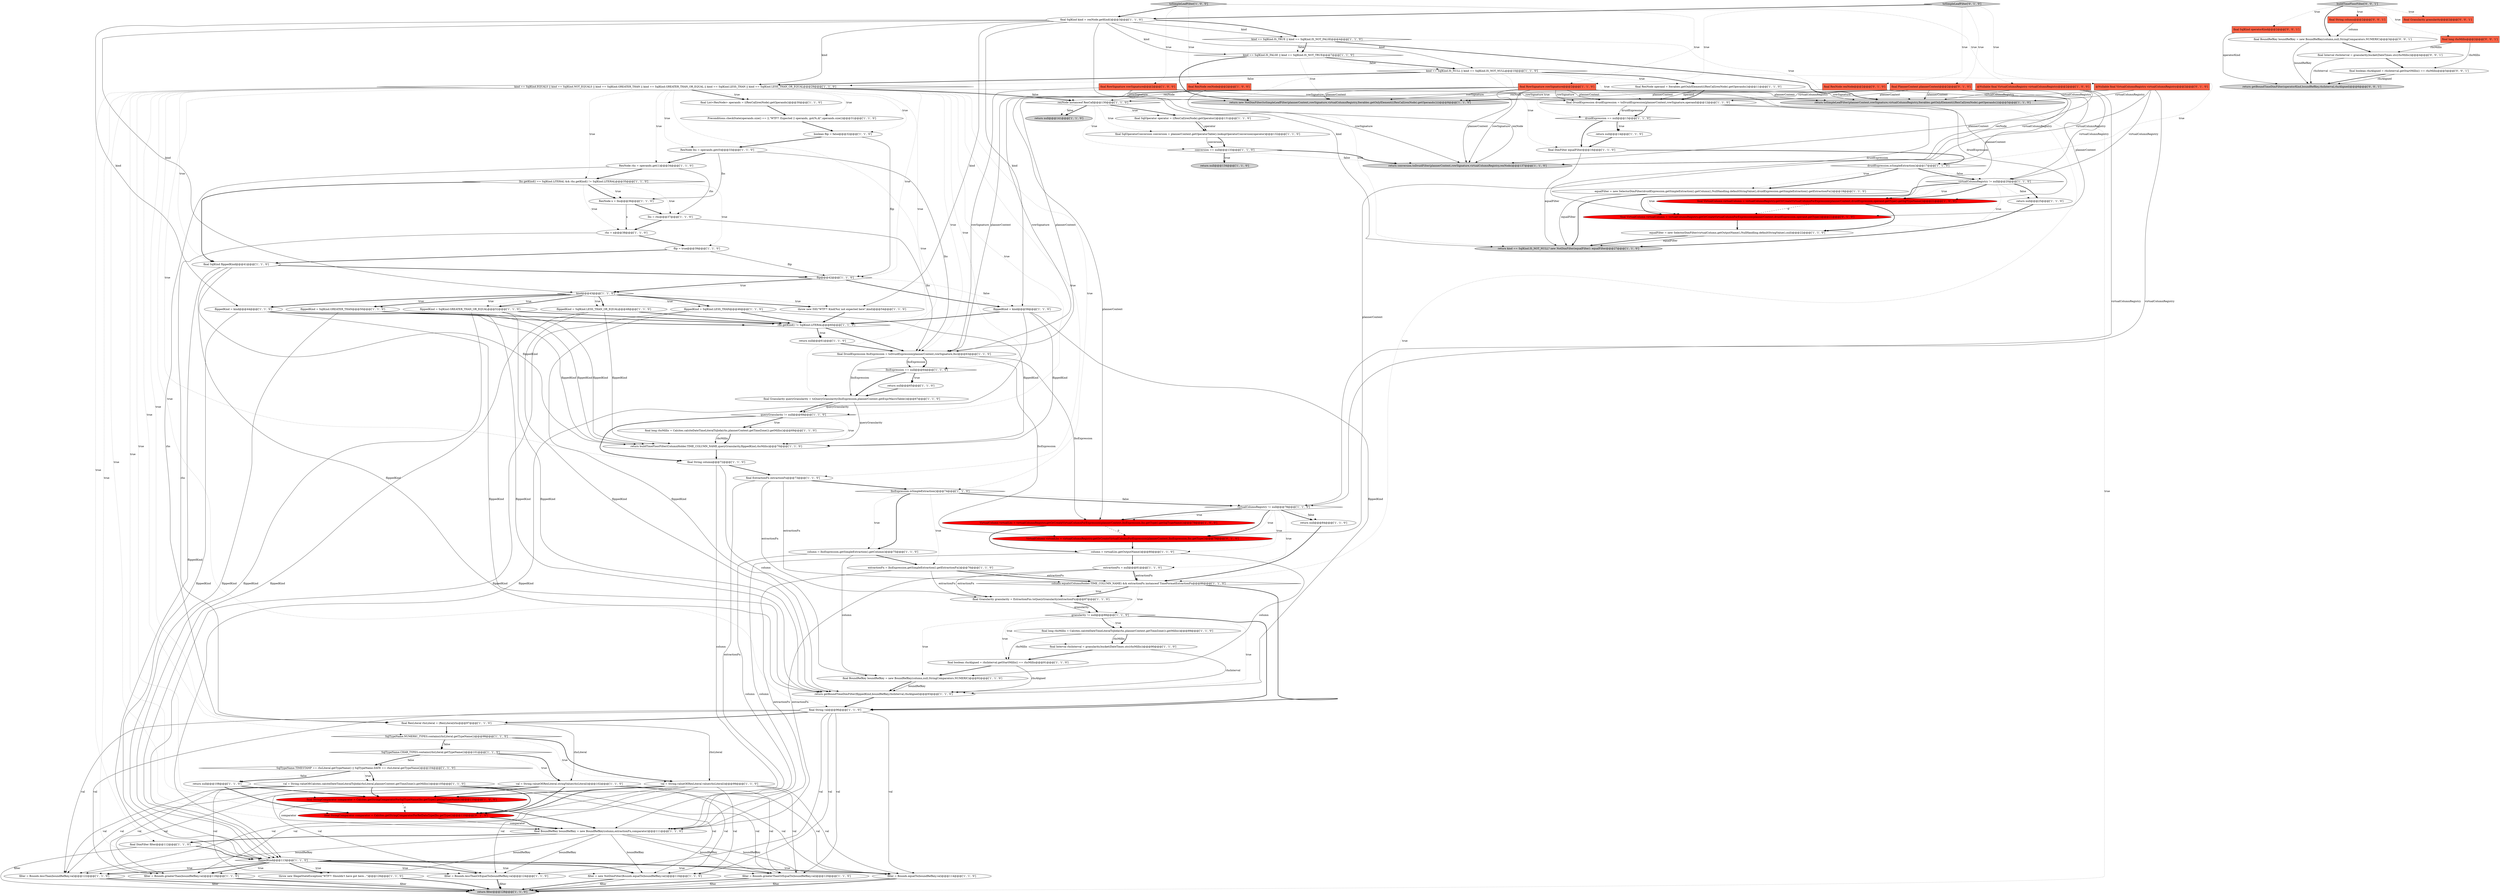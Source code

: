 digraph {
96 [style = filled, label = "SqlTypeName.NUMERIC_TYPES.contains(rhsLiteral.getTypeName())@@@98@@@['1', '1', '0']", fillcolor = white, shape = diamond image = "AAA0AAABBB1BBB"];
94 [style = filled, label = "flippedKind = SqlKind.GREATER_THAN_OR_EQUAL@@@52@@@['1', '1', '0']", fillcolor = white, shape = ellipse image = "AAA0AAABBB1BBB"];
100 [style = filled, label = "toSimpleLeafFilter['0', '1', '0']", fillcolor = lightgray, shape = diamond image = "AAA0AAABBB2BBB"];
45 [style = filled, label = "queryGranularity != null@@@68@@@['1', '1', '0']", fillcolor = white, shape = diamond image = "AAA0AAABBB1BBB"];
36 [style = filled, label = "return filter@@@128@@@['1', '1', '0']", fillcolor = lightgray, shape = ellipse image = "AAA0AAABBB1BBB"];
31 [style = filled, label = "druidExpression == null@@@13@@@['1', '1', '0']", fillcolor = white, shape = diamond image = "AAA0AAABBB1BBB"];
47 [style = filled, label = "final DruidExpression lhsExpression = toDruidExpression(plannerContext,rowSignature,lhs)@@@63@@@['1', '1', '0']", fillcolor = white, shape = ellipse image = "AAA0AAABBB1BBB"];
104 [style = filled, label = "final RexNode rexNode@@@2@@@['0', '1', '0']", fillcolor = tomato, shape = box image = "AAA0AAABBB2BBB"];
109 [style = filled, label = "final SqlKind operatorKind@@@2@@@['0', '0', '1']", fillcolor = tomato, shape = box image = "AAA0AAABBB3BBB"];
88 [style = filled, label = "return null@@@25@@@['1', '1', '0']", fillcolor = white, shape = ellipse image = "AAA0AAABBB1BBB"];
106 [style = filled, label = "final BoundRefKey boundRefKey = new BoundRefKey(column,null,StringComparators.NUMERIC)@@@3@@@['0', '0', '1']", fillcolor = white, shape = ellipse image = "AAA0AAABBB3BBB"];
102 [style = filled, label = "@Nullable final VirtualColumnRegistry virtualColumnRegistry@@@2@@@['0', '1', '0']", fillcolor = tomato, shape = box image = "AAA0AAABBB2BBB"];
69 [style = filled, label = "final Granularity queryGranularity = toQueryGranularity(lhsExpression,plannerContext.getExprMacroTable())@@@67@@@['1', '1', '0']", fillcolor = white, shape = ellipse image = "AAA0AAABBB1BBB"];
24 [style = filled, label = "final String column@@@72@@@['1', '1', '0']", fillcolor = white, shape = ellipse image = "AAA0AAABBB1BBB"];
14 [style = filled, label = "filter = Bounds.greaterThanOrEqualTo(boundRefKey,val)@@@120@@@['1', '1', '0']", fillcolor = white, shape = ellipse image = "AAA0AAABBB1BBB"];
91 [style = filled, label = "final Granularity granularity = ExtractionFns.toQueryGranularity(extractionFn)@@@87@@@['1', '1', '0']", fillcolor = white, shape = ellipse image = "AAA0AAABBB1BBB"];
10 [style = filled, label = "druidExpression.isSimpleExtraction()@@@17@@@['1', '1', '0']", fillcolor = white, shape = diamond image = "AAA0AAABBB1BBB"];
5 [style = filled, label = "final StringComparator comparator = Calcites.getStringComparatorForSqlTypeName(lhs.getType().getSqlTypeName())@@@110@@@['1', '0', '0']", fillcolor = red, shape = ellipse image = "AAA1AAABBB1BBB"];
65 [style = filled, label = "return null@@@108@@@['1', '1', '0']", fillcolor = white, shape = ellipse image = "AAA0AAABBB1BBB"];
89 [style = filled, label = "final Interval rhsInterval = granularity.bucket(DateTimes.utc(rhsMillis))@@@90@@@['1', '1', '0']", fillcolor = white, shape = ellipse image = "AAA0AAABBB1BBB"];
59 [style = filled, label = "return toSimpleLeafFilter(plannerContext,rowSignature,virtualColumnRegistry,Iterables.getOnlyElement(((RexCall)rexNode).getOperands()))@@@5@@@['1', '1', '0']", fillcolor = lightgray, shape = ellipse image = "AAA0AAABBB1BBB"];
80 [style = filled, label = "filter = Bounds.lessThanOrEqualTo(boundRefKey,val)@@@124@@@['1', '1', '0']", fillcolor = white, shape = ellipse image = "AAA0AAABBB1BBB"];
66 [style = filled, label = "final List<RexNode> operands = ((RexCall)rexNode).getOperands()@@@30@@@['1', '1', '0']", fillcolor = white, shape = ellipse image = "AAA0AAABBB1BBB"];
62 [style = filled, label = "val = String.valueOf(RexLiteral.value(rhsLiteral))@@@99@@@['1', '1', '0']", fillcolor = white, shape = ellipse image = "AAA0AAABBB1BBB"];
60 [style = filled, label = "flippedKind = SqlKind.LESS_THAN_OR_EQUAL@@@48@@@['1', '1', '0']", fillcolor = white, shape = ellipse image = "AAA0AAABBB1BBB"];
3 [style = filled, label = "lhsExpression.isSimpleExtraction()@@@74@@@['1', '1', '0']", fillcolor = white, shape = diamond image = "AAA0AAABBB1BBB"];
15 [style = filled, label = "flip = true@@@39@@@['1', '1', '0']", fillcolor = white, shape = ellipse image = "AAA0AAABBB1BBB"];
79 [style = filled, label = "final VirtualColumn virtualColumn = virtualColumnRegistry.getOrCreateVirtualColumnForExpression(plannerContext,druidExpression,operand.getType().getSqlTypeName())@@@21@@@['1', '0', '0']", fillcolor = red, shape = ellipse image = "AAA1AAABBB1BBB"];
97 [style = filled, label = "final RexNode operand = Iterables.getOnlyElement(((RexCall)rexNode).getOperands())@@@11@@@['1', '1', '0']", fillcolor = white, shape = ellipse image = "AAA0AAABBB1BBB"];
25 [style = filled, label = "final SqlKind kind = rexNode.getKind()@@@3@@@['1', '1', '0']", fillcolor = white, shape = ellipse image = "AAA0AAABBB1BBB"];
71 [style = filled, label = "kind == SqlKind.EQUALS || kind == SqlKind.NOT_EQUALS || kind == SqlKind.GREATER_THAN || kind == SqlKind.GREATER_THAN_OR_EQUAL || kind == SqlKind.LESS_THAN || kind == SqlKind.LESS_THAN_OR_EQUAL@@@29@@@['1', '1', '0']", fillcolor = white, shape = diamond image = "AAA0AAABBB1BBB"];
16 [style = filled, label = "return null@@@65@@@['1', '1', '0']", fillcolor = white, shape = ellipse image = "AAA0AAABBB1BBB"];
113 [style = filled, label = "final boolean rhsAligned = rhsInterval.getStartMillis() == rhsMillis@@@5@@@['0', '0', '1']", fillcolor = white, shape = ellipse image = "AAA0AAABBB3BBB"];
64 [style = filled, label = "kind == SqlKind.IS_FALSE || kind == SqlKind.IS_NOT_TRUE@@@7@@@['1', '1', '0']", fillcolor = white, shape = diamond image = "AAA0AAABBB1BBB"];
90 [style = filled, label = "extractionFn = null@@@81@@@['1', '1', '0']", fillcolor = white, shape = ellipse image = "AAA0AAABBB1BBB"];
110 [style = filled, label = "final Interval rhsInterval = granularity.bucket(DateTimes.utc(rhsMillis))@@@4@@@['0', '0', '1']", fillcolor = white, shape = ellipse image = "AAA0AAABBB3BBB"];
78 [style = filled, label = "final RexLiteral rhsLiteral = (RexLiteral)rhs@@@97@@@['1', '1', '0']", fillcolor = white, shape = ellipse image = "AAA0AAABBB1BBB"];
85 [style = filled, label = "flippedKind@@@113@@@['1', '1', '0']", fillcolor = white, shape = diamond image = "AAA0AAABBB1BBB"];
82 [style = filled, label = "equalFilter = new SelectorDimFilter(druidExpression.getSimpleExtraction().getColumn(),NullHandling.defaultStringValue(),druidExpression.getSimpleExtraction().getExtractionFn())@@@18@@@['1', '1', '0']", fillcolor = white, shape = ellipse image = "AAA0AAABBB1BBB"];
18 [style = filled, label = "column = lhsExpression.getSimpleExtraction().getColumn()@@@75@@@['1', '1', '0']", fillcolor = white, shape = ellipse image = "AAA0AAABBB1BBB"];
68 [style = filled, label = "final long rhsMillis = Calcites.calciteDateTimeLiteralToJoda(rhs,plannerContext.getTimeZone()).getMillis()@@@69@@@['1', '1', '0']", fillcolor = white, shape = ellipse image = "AAA0AAABBB1BBB"];
98 [style = filled, label = "return null@@@134@@@['1', '1', '0']", fillcolor = lightgray, shape = ellipse image = "AAA0AAABBB1BBB"];
107 [style = filled, label = "final String column@@@2@@@['0', '0', '1']", fillcolor = tomato, shape = box image = "AAA0AAABBB3BBB"];
0 [style = filled, label = "val = String.valueOf(RexLiteral.stringValue(rhsLiteral))@@@102@@@['1', '1', '0']", fillcolor = white, shape = ellipse image = "AAA0AAABBB1BBB"];
93 [style = filled, label = "kind == SqlKind.IS_TRUE || kind == SqlKind.IS_NOT_FALSE@@@4@@@['1', '1', '0']", fillcolor = white, shape = diamond image = "AAA0AAABBB1BBB"];
20 [style = filled, label = "kind == SqlKind.IS_NULL || kind == SqlKind.IS_NOT_NULL@@@10@@@['1', '1', '0']", fillcolor = white, shape = diamond image = "AAA0AAABBB1BBB"];
63 [style = filled, label = "rexNode instanceof RexCall@@@130@@@['1', '1', '0']", fillcolor = white, shape = diamond image = "AAA0AAABBB1BBB"];
95 [style = filled, label = "return null@@@141@@@['1', '1', '0']", fillcolor = lightgray, shape = ellipse image = "AAA0AAABBB1BBB"];
76 [style = filled, label = "toSimpleLeafFilter['1', '0', '0']", fillcolor = lightgray, shape = diamond image = "AAA0AAABBB1BBB"];
81 [style = filled, label = "rhs.getKind() != SqlKind.LITERAL@@@60@@@['1', '1', '0']", fillcolor = white, shape = diamond image = "AAA0AAABBB1BBB"];
57 [style = filled, label = "filter = new NotDimFilter(Bounds.equalTo(boundRefKey,val))@@@116@@@['1', '1', '0']", fillcolor = white, shape = ellipse image = "AAA0AAABBB1BBB"];
8 [style = filled, label = "final DruidExpression druidExpression = toDruidExpression(plannerContext,rowSignature,operand)@@@12@@@['1', '1', '0']", fillcolor = white, shape = ellipse image = "AAA0AAABBB1BBB"];
23 [style = filled, label = "final RowSignature rowSignature@@@2@@@['1', '0', '0']", fillcolor = tomato, shape = box image = "AAA0AAABBB1BBB"];
4 [style = filled, label = "throw new ISE(\"WTF?! Kind(%s( not expected here\",kind)@@@54@@@['1', '1', '0']", fillcolor = white, shape = ellipse image = "AAA0AAABBB1BBB"];
108 [style = filled, label = "final long rhsMillis@@@2@@@['0', '0', '1']", fillcolor = tomato, shape = box image = "AAA0AAABBB3BBB"];
43 [style = filled, label = "final SqlOperator operator = ((RexCall)rexNode).getOperator()@@@131@@@['1', '1', '0']", fillcolor = white, shape = ellipse image = "AAA0AAABBB1BBB"];
33 [style = filled, label = "return null@@@61@@@['1', '1', '0']", fillcolor = white, shape = ellipse image = "AAA0AAABBB1BBB"];
6 [style = filled, label = "virtualColumnRegistry != null@@@78@@@['1', '1', '0']", fillcolor = white, shape = diamond image = "AAA0AAABBB1BBB"];
28 [style = filled, label = "final String val@@@96@@@['1', '1', '0']", fillcolor = white, shape = ellipse image = "AAA0AAABBB1BBB"];
34 [style = filled, label = "SqlTypeName.TIMESTAMP == rhsLiteral.getTypeName() || SqlTypeName.DATE == rhsLiteral.getTypeName()@@@104@@@['1', '1', '0']", fillcolor = white, shape = diamond image = "AAA0AAABBB1BBB"];
40 [style = filled, label = "val = String.valueOf(Calcites.calciteDateTimeLiteralToJoda(rhsLiteral,plannerContext.getTimeZone()).getMillis())@@@105@@@['1', '1', '0']", fillcolor = white, shape = ellipse image = "AAA0AAABBB1BBB"];
61 [style = filled, label = "filter = Bounds.equalTo(boundRefKey,val)@@@114@@@['1', '1', '0']", fillcolor = white, shape = ellipse image = "AAA0AAABBB1BBB"];
30 [style = filled, label = "final long rhsMillis = Calcites.calciteDateTimeLiteralToJoda(rhs,plannerContext.getTimeZone()).getMillis()@@@89@@@['1', '1', '0']", fillcolor = white, shape = ellipse image = "AAA0AAABBB1BBB"];
77 [style = filled, label = "extractionFn = lhsExpression.getSimpleExtraction().getExtractionFn()@@@76@@@['1', '1', '0']", fillcolor = white, shape = ellipse image = "AAA0AAABBB1BBB"];
111 [style = filled, label = "return getBoundTimeDimFilter(operatorKind,boundRefKey,rhsInterval,rhsAligned)@@@6@@@['0', '0', '1']", fillcolor = lightgray, shape = ellipse image = "AAA0AAABBB3BBB"];
56 [style = filled, label = "rhs = x@@@38@@@['1', '1', '0']", fillcolor = white, shape = ellipse image = "AAA0AAABBB1BBB"];
101 [style = filled, label = "VirtualColumn virtualLhs = virtualColumnRegistry.getOrCreateVirtualColumnForExpression(plannerContext,lhsExpression,lhs.getType())@@@79@@@['0', '1', '0']", fillcolor = red, shape = ellipse image = "AAA1AAABBB2BBB"];
12 [style = filled, label = "final BoundRefKey boundRefKey = new BoundRefKey(column,extractionFn,comparator)@@@111@@@['1', '1', '0']", fillcolor = white, shape = ellipse image = "AAA0AAABBB1BBB"];
74 [style = filled, label = "final RowSignature rowSignature@@@2@@@['1', '1', '0']", fillcolor = tomato, shape = box image = "AAA0AAABBB1BBB"];
7 [style = filled, label = "flippedKind = kind@@@44@@@['1', '1', '0']", fillcolor = white, shape = ellipse image = "AAA0AAABBB1BBB"];
21 [style = filled, label = "return getBoundTimeDimFilter(flippedKind,boundRefKey,rhsInterval,rhsAligned)@@@93@@@['1', '1', '0']", fillcolor = white, shape = ellipse image = "AAA0AAABBB1BBB"];
35 [style = filled, label = "RexNode x = lhs@@@36@@@['1', '1', '0']", fillcolor = white, shape = ellipse image = "AAA0AAABBB1BBB"];
11 [style = filled, label = "VirtualColumn virtualLhs = virtualColumnRegistry.getOrCreateVirtualColumnForExpression(plannerContext,lhsExpression,lhs.getType().getSqlTypeName())@@@79@@@['1', '0', '0']", fillcolor = red, shape = ellipse image = "AAA1AAABBB1BBB"];
92 [style = filled, label = "return buildTimeFloorFilter(ColumnHolder.TIME_COLUMN_NAME,queryGranularity,flippedKind,rhsMillis)@@@70@@@['1', '1', '0']", fillcolor = white, shape = ellipse image = "AAA0AAABBB1BBB"];
9 [style = filled, label = "column = virtualLhs.getOutputName()@@@80@@@['1', '1', '0']", fillcolor = white, shape = ellipse image = "AAA0AAABBB1BBB"];
17 [style = filled, label = "final ExtractionFn extractionFn@@@73@@@['1', '1', '0']", fillcolor = white, shape = ellipse image = "AAA0AAABBB1BBB"];
54 [style = filled, label = "flippedKind = SqlKind.GREATER_THAN@@@50@@@['1', '1', '0']", fillcolor = white, shape = ellipse image = "AAA0AAABBB1BBB"];
75 [style = filled, label = "filter = Bounds.lessThan(boundRefKey,val)@@@122@@@['1', '1', '0']", fillcolor = white, shape = ellipse image = "AAA0AAABBB1BBB"];
48 [style = filled, label = "return null@@@84@@@['1', '1', '0']", fillcolor = white, shape = ellipse image = "AAA0AAABBB1BBB"];
26 [style = filled, label = "kind@@@43@@@['1', '1', '0']", fillcolor = white, shape = diamond image = "AAA0AAABBB1BBB"];
112 [style = filled, label = "buildTimeFloorFilter['0', '0', '1']", fillcolor = lightgray, shape = diamond image = "AAA0AAABBB3BBB"];
103 [style = filled, label = "final PlannerContext plannerContext@@@2@@@['0', '1', '0']", fillcolor = tomato, shape = box image = "AAA0AAABBB2BBB"];
84 [style = filled, label = "final SqlOperatorConversion conversion = plannerContext.getOperatorTable().lookupOperatorConversion(operator)@@@132@@@['1', '1', '0']", fillcolor = white, shape = ellipse image = "AAA0AAABBB1BBB"];
72 [style = filled, label = "throw new IllegalStateException(\"WTF?! Shouldn't have got here...\")@@@126@@@['1', '1', '0']", fillcolor = white, shape = ellipse image = "AAA0AAABBB1BBB"];
99 [style = filled, label = "final VirtualColumn virtualColumn = virtualColumnRegistry.getOrCreateVirtualColumnForExpression(plannerContext,druidExpression,operand.getType())@@@21@@@['0', '1', '0']", fillcolor = red, shape = ellipse image = "AAA1AAABBB2BBB"];
87 [style = filled, label = "final BoundRefKey boundRefKey = new BoundRefKey(column,null,StringComparators.NUMERIC)@@@92@@@['1', '1', '0']", fillcolor = white, shape = ellipse image = "AAA0AAABBB1BBB"];
37 [style = filled, label = "RexNode lhs = operands.get(0)@@@33@@@['1', '1', '0']", fillcolor = white, shape = ellipse image = "AAA0AAABBB1BBB"];
58 [style = filled, label = "final DimFilter equalFilter@@@16@@@['1', '1', '0']", fillcolor = white, shape = ellipse image = "AAA0AAABBB1BBB"];
2 [style = filled, label = "final RexNode rexNode@@@2@@@['1', '0', '0']", fillcolor = tomato, shape = box image = "AAA0AAABBB1BBB"];
67 [style = filled, label = "lhsExpression == null@@@64@@@['1', '1', '0']", fillcolor = white, shape = diamond image = "AAA0AAABBB1BBB"];
27 [style = filled, label = "flip@@@42@@@['1', '1', '0']", fillcolor = white, shape = diamond image = "AAA0AAABBB1BBB"];
49 [style = filled, label = "final SqlKind flippedKind@@@41@@@['1', '1', '0']", fillcolor = white, shape = ellipse image = "AAA0AAABBB1BBB"];
70 [style = filled, label = "virtualColumnRegistry != null@@@20@@@['1', '1', '0']", fillcolor = white, shape = diamond image = "AAA0AAABBB1BBB"];
50 [style = filled, label = "return kind == SqlKind.IS_NOT_NULL? new NotDimFilter(equalFilter): equalFilter@@@27@@@['1', '1', '0']", fillcolor = lightgray, shape = ellipse image = "AAA0AAABBB1BBB"];
32 [style = filled, label = "lhs.getKind() == SqlKind.LITERAL && rhs.getKind() != SqlKind.LITERAL@@@35@@@['1', '1', '0']", fillcolor = white, shape = diamond image = "AAA0AAABBB1BBB"];
51 [style = filled, label = "return null@@@14@@@['1', '1', '0']", fillcolor = white, shape = ellipse image = "AAA0AAABBB1BBB"];
73 [style = filled, label = "SqlTypeName.CHAR_TYPES.contains(rhsLiteral.getTypeName())@@@101@@@['1', '1', '0']", fillcolor = white, shape = diamond image = "AAA0AAABBB1BBB"];
53 [style = filled, label = "flippedKind = SqlKind.LESS_THAN@@@46@@@['1', '1', '0']", fillcolor = white, shape = ellipse image = "AAA0AAABBB1BBB"];
105 [style = filled, label = "final StringComparator comparator = Calcites.getStringComparatorForRelDataType(lhs.getType())@@@110@@@['0', '1', '0']", fillcolor = red, shape = ellipse image = "AAA1AAABBB2BBB"];
13 [style = filled, label = "equalFilter = new SelectorDimFilter(virtualColumn.getOutputName(),NullHandling.defaultStringValue(),null)@@@22@@@['1', '1', '0']", fillcolor = white, shape = ellipse image = "AAA0AAABBB1BBB"];
83 [style = filled, label = "RexNode rhs = operands.get(1)@@@34@@@['1', '1', '0']", fillcolor = white, shape = ellipse image = "AAA0AAABBB1BBB"];
29 [style = filled, label = "boolean flip = false@@@32@@@['1', '1', '0']", fillcolor = white, shape = ellipse image = "AAA0AAABBB1BBB"];
19 [style = filled, label = "lhs = rhs@@@37@@@['1', '1', '0']", fillcolor = white, shape = ellipse image = "AAA0AAABBB1BBB"];
39 [style = filled, label = "return conversion.toDruidFilter(plannerContext,rowSignature,virtualColumnRegistry,rexNode)@@@137@@@['1', '1', '0']", fillcolor = lightgray, shape = ellipse image = "AAA0AAABBB1BBB"];
22 [style = filled, label = "granularity != null@@@88@@@['1', '1', '0']", fillcolor = white, shape = diamond image = "AAA0AAABBB1BBB"];
55 [style = filled, label = "filter = Bounds.greaterThan(boundRefKey,val)@@@118@@@['1', '1', '0']", fillcolor = white, shape = ellipse image = "AAA0AAABBB1BBB"];
44 [style = filled, label = "Preconditions.checkState(operands.size() == 2,\"WTF?! Expected 2 operands, got(%,d(\",operands.size())@@@31@@@['1', '1', '0']", fillcolor = white, shape = ellipse image = "AAA0AAABBB1BBB"];
38 [style = filled, label = "return new NotDimFilter(toSimpleLeafFilter(plannerContext,rowSignature,virtualColumnRegistry,Iterables.getOnlyElement(((RexCall)rexNode).getOperands())))@@@8@@@['1', '1', '0']", fillcolor = lightgray, shape = ellipse image = "AAA0AAABBB1BBB"];
86 [style = filled, label = "column.equals(ColumnHolder.TIME_COLUMN_NAME) && extractionFn instanceof TimeFormatExtractionFn@@@86@@@['1', '1', '0']", fillcolor = white, shape = diamond image = "AAA0AAABBB1BBB"];
46 [style = filled, label = "flippedKind = kind@@@58@@@['1', '1', '0']", fillcolor = white, shape = ellipse image = "AAA0AAABBB1BBB"];
1 [style = filled, label = "conversion == null@@@133@@@['1', '1', '0']", fillcolor = white, shape = diamond image = "AAA0AAABBB1BBB"];
114 [style = filled, label = "final Granularity granularity@@@2@@@['0', '0', '1']", fillcolor = tomato, shape = box image = "AAA0AAABBB3BBB"];
42 [style = filled, label = "@Nullable final VirtualColumnRegistry virtualColumnRegistry@@@2@@@['1', '0', '0']", fillcolor = tomato, shape = box image = "AAA0AAABBB1BBB"];
52 [style = filled, label = "final DimFilter filter@@@112@@@['1', '1', '0']", fillcolor = white, shape = ellipse image = "AAA0AAABBB1BBB"];
41 [style = filled, label = "final boolean rhsAligned = rhsInterval.getStartMillis() == rhsMillis@@@91@@@['1', '1', '0']", fillcolor = white, shape = ellipse image = "AAA0AAABBB1BBB"];
92->24 [style = bold, label=""];
32->35 [style = bold, label=""];
55->36 [style = bold, label=""];
83->32 [style = bold, label=""];
7->85 [style = solid, label="flippedKind"];
71->52 [style = dotted, label="true"];
90->86 [style = bold, label=""];
71->85 [style = dotted, label="true"];
17->12 [style = solid, label="extractionFn"];
47->101 [style = solid, label="lhsExpression"];
104->39 [style = solid, label="rexNode"];
8->31 [style = solid, label="druidExpression"];
85->14 [style = bold, label=""];
41->21 [style = solid, label="rhsAligned"];
22->30 [style = bold, label=""];
49->92 [style = solid, label="flippedKind"];
71->36 [style = dotted, label="true"];
71->78 [style = dotted, label="true"];
71->63 [style = bold, label=""];
3->18 [style = bold, label=""];
6->48 [style = dotted, label="false"];
74->8 [style = solid, label="plannerContext"];
20->31 [style = dotted, label="true"];
79->99 [style = dashed, label="0"];
74->39 [style = solid, label="plannerContext"];
112->109 [style = dotted, label="true"];
71->47 [style = dotted, label="true"];
17->91 [style = solid, label="extractionFn"];
2->63 [style = solid, label="rexNode"];
48->86 [style = bold, label=""];
0->57 [style = solid, label="val"];
74->39 [style = solid, label="rowSignature"];
89->21 [style = solid, label="rhsInterval"];
25->93 [style = solid, label="kind"];
0->75 [style = solid, label="val"];
15->27 [style = solid, label="flip"];
37->83 [style = bold, label=""];
62->5 [style = bold, label=""];
13->50 [style = solid, label="equalFilter"];
51->58 [style = bold, label=""];
7->81 [style = bold, label=""];
22->89 [style = dotted, label="true"];
103->101 [style = solid, label="plannerContext"];
28->78 [style = bold, label=""];
94->21 [style = solid, label="flippedKind"];
31->51 [style = bold, label=""];
33->47 [style = bold, label=""];
0->55 [style = solid, label="val"];
20->71 [style = dotted, label="false"];
30->89 [style = solid, label="rhsMillis"];
86->22 [style = dotted, label="true"];
42->39 [style = solid, label="virtualColumnRegistry"];
20->50 [style = dotted, label="true"];
71->45 [style = dotted, label="true"];
27->26 [style = bold, label=""];
102->6 [style = solid, label="virtualColumnRegistry"];
19->47 [style = solid, label="lhs"];
3->6 [style = bold, label=""];
71->29 [style = dotted, label="true"];
74->38 [style = solid, label="plannerContext"];
25->64 [style = solid, label="kind"];
49->21 [style = solid, label="flippedKind"];
40->80 [style = solid, label="val"];
13->50 [style = bold, label=""];
61->36 [style = bold, label=""];
73->0 [style = bold, label=""];
26->54 [style = bold, label=""];
74->11 [style = solid, label="plannerContext"];
12->75 [style = solid, label="boundRefKey"];
58->10 [style = bold, label=""];
22->41 [style = dotted, label="true"];
83->78 [style = solid, label="rhs"];
74->59 [style = solid, label="plannerContext"];
71->67 [style = dotted, label="true"];
57->36 [style = solid, label="filter"];
72->36 [style = bold, label=""];
103->59 [style = solid, label="plannerContext"];
100->103 [style = dotted, label="true"];
85->57 [style = bold, label=""];
71->96 [style = dotted, label="true"];
71->66 [style = bold, label=""];
74->59 [style = solid, label="rowSignature"];
82->50 [style = bold, label=""];
35->56 [style = solid, label="x"];
0->5 [style = bold, label=""];
87->21 [style = bold, label=""];
85->61 [style = dotted, label="true"];
27->26 [style = dotted, label="true"];
47->11 [style = solid, label="lhsExpression"];
100->74 [style = dotted, label="true"];
4->81 [style = bold, label=""];
10->70 [style = dotted, label="false"];
100->104 [style = dotted, label="true"];
112->108 [style = dotted, label="true"];
62->105 [style = bold, label=""];
94->85 [style = solid, label="flippedKind"];
45->92 [style = dotted, label="true"];
112->114 [style = dotted, label="true"];
74->8 [style = solid, label="rowSignature"];
43->84 [style = bold, label=""];
18->87 [style = solid, label="column"];
54->21 [style = solid, label="flippedKind"];
5->12 [style = bold, label=""];
102->39 [style = solid, label="virtualColumnRegistry"];
90->91 [style = solid, label="extractionFn"];
57->36 [style = bold, label=""];
47->67 [style = bold, label=""];
62->80 [style = solid, label="val"];
12->52 [style = bold, label=""];
75->36 [style = bold, label=""];
64->38 [style = dotted, label="true"];
96->73 [style = dotted, label="false"];
10->70 [style = bold, label=""];
14->36 [style = solid, label="filter"];
49->85 [style = solid, label="flippedKind"];
71->86 [style = dotted, label="true"];
63->1 [style = dotted, label="true"];
74->47 [style = solid, label="rowSignature"];
11->9 [style = bold, label=""];
16->69 [style = bold, label=""];
77->12 [style = solid, label="extractionFn"];
46->92 [style = solid, label="flippedKind"];
1->98 [style = bold, label=""];
26->60 [style = bold, label=""];
78->96 [style = bold, label=""];
45->68 [style = bold, label=""];
70->79 [style = bold, label=""];
12->80 [style = solid, label="boundRefKey"];
71->17 [style = dotted, label="true"];
56->78 [style = solid, label="rhs"];
71->12 [style = dotted, label="true"];
6->11 [style = dotted, label="true"];
26->4 [style = dotted, label="true"];
25->26 [style = solid, label="kind"];
63->84 [style = dotted, label="true"];
52->85 [style = bold, label=""];
85->75 [style = dotted, label="true"];
53->85 [style = solid, label="flippedKind"];
76->2 [style = dotted, label="true"];
18->12 [style = solid, label="column"];
107->106 [style = solid, label="column"];
26->7 [style = bold, label=""];
67->16 [style = bold, label=""];
94->92 [style = solid, label="flippedKind"];
20->58 [style = dotted, label="true"];
76->25 [style = bold, label=""];
60->81 [style = bold, label=""];
0->80 [style = solid, label="val"];
26->4 [style = bold, label=""];
17->86 [style = solid, label="extractionFn"];
27->46 [style = bold, label=""];
64->20 [style = bold, label=""];
3->18 [style = dotted, label="true"];
1->39 [style = dotted, label="false"];
85->72 [style = dotted, label="true"];
109->111 [style = solid, label="operatorKind"];
34->65 [style = dotted, label="false"];
6->48 [style = bold, label=""];
85->80 [style = bold, label=""];
26->7 [style = dotted, label="true"];
40->55 [style = solid, label="val"];
70->13 [style = dotted, label="true"];
62->55 [style = solid, label="val"];
34->40 [style = bold, label=""];
70->99 [style = bold, label=""];
97->8 [style = solid, label="operand"];
71->3 [style = dotted, label="true"];
108->110 [style = solid, label="rhsMillis"];
22->28 [style = bold, label=""];
26->54 [style = dotted, label="true"];
65->105 [style = bold, label=""];
58->50 [style = solid, label="equalFilter"];
28->80 [style = solid, label="val"];
25->93 [style = bold, label=""];
70->88 [style = dotted, label="false"];
93->59 [style = dotted, label="true"];
6->9 [style = dotted, label="true"];
28->14 [style = solid, label="val"];
28->61 [style = solid, label="val"];
94->81 [style = bold, label=""];
17->3 [style = bold, label=""];
77->91 [style = solid, label="extractionFn"];
29->27 [style = solid, label="flip"];
25->50 [style = solid, label="kind"];
93->64 [style = dotted, label="false"];
5->12 [style = solid, label="comparator"];
28->75 [style = solid, label="val"];
34->40 [style = dotted, label="true"];
103->39 [style = solid, label="plannerContext"];
15->49 [style = bold, label=""];
73->34 [style = dotted, label="false"];
31->58 [style = bold, label=""];
40->57 [style = solid, label="val"];
0->105 [style = bold, label=""];
108->113 [style = solid, label="rhsMillis"];
20->8 [style = dotted, label="true"];
35->19 [style = bold, label=""];
30->41 [style = solid, label="rhsMillis"];
46->81 [style = bold, label=""];
62->75 [style = solid, label="val"];
65->5 [style = bold, label=""];
9->12 [style = solid, label="column"];
74->47 [style = solid, label="plannerContext"];
12->57 [style = solid, label="boundRefKey"];
2->39 [style = solid, label="rexNode"];
47->67 [style = solid, label="lhsExpression"];
85->75 [style = bold, label=""];
23->8 [style = solid, label="rowSignature"];
41->87 [style = bold, label=""];
112->107 [style = dotted, label="true"];
80->36 [style = solid, label="filter"];
102->38 [style = solid, label="virtualColumnRegistry"];
12->14 [style = solid, label="boundRefKey"];
71->27 [style = dotted, label="true"];
10->82 [style = dotted, label="true"];
60->21 [style = solid, label="flippedKind"];
32->56 [style = dotted, label="true"];
47->69 [style = solid, label="lhsExpression"];
86->91 [style = dotted, label="true"];
84->1 [style = solid, label="conversion"];
96->73 [style = bold, label=""];
40->14 [style = solid, label="val"];
73->0 [style = dotted, label="true"];
85->57 [style = dotted, label="true"];
25->20 [style = solid, label="kind"];
69->45 [style = solid, label="queryGranularity"];
71->44 [style = dotted, label="true"];
56->15 [style = bold, label=""];
45->68 [style = dotted, label="true"];
24->12 [style = solid, label="column"];
7->92 [style = solid, label="flippedKind"];
53->81 [style = bold, label=""];
21->28 [style = bold, label=""];
67->69 [style = bold, label=""];
101->9 [style = bold, label=""];
77->86 [style = solid, label="extractionFn"];
6->11 [style = bold, label=""];
30->89 [style = bold, label=""];
71->24 [style = dotted, label="true"];
27->46 [style = dotted, label="false"];
75->36 [style = solid, label="filter"];
88->50 [style = bold, label=""];
7->21 [style = solid, label="flippedKind"];
32->15 [style = dotted, label="true"];
9->90 [style = bold, label=""];
63->43 [style = bold, label=""];
62->61 [style = solid, label="val"];
32->35 [style = dotted, label="true"];
8->99 [style = solid, label="druidExpression"];
103->47 [style = solid, label="plannerContext"];
70->99 [style = dotted, label="true"];
32->49 [style = bold, label=""];
42->38 [style = solid, label="virtualColumnRegistry"];
90->86 [style = solid, label="extractionFn"];
54->81 [style = bold, label=""];
79->13 [style = bold, label=""];
71->49 [style = dotted, label="true"];
69->92 [style = solid, label="queryGranularity"];
97->8 [style = bold, label=""];
6->101 [style = bold, label=""];
71->5 [style = dotted, label="true"];
26->53 [style = dotted, label="true"];
40->5 [style = bold, label=""];
100->25 [style = bold, label=""];
64->38 [style = bold, label=""];
100->102 [style = dotted, label="true"];
20->10 [style = dotted, label="true"];
26->60 [style = dotted, label="true"];
22->87 [style = dotted, label="true"];
86->91 [style = bold, label=""];
14->36 [style = bold, label=""];
63->95 [style = bold, label=""];
96->62 [style = bold, label=""];
1->39 [style = bold, label=""];
71->66 [style = dotted, label="true"];
105->12 [style = bold, label=""];
22->21 [style = dotted, label="true"];
42->70 [style = solid, label="virtualColumnRegistry"];
87->21 [style = solid, label="boundRefKey"];
44->29 [style = bold, label=""];
76->74 [style = dotted, label="true"];
103->99 [style = solid, label="plannerContext"];
20->97 [style = bold, label=""];
60->92 [style = solid, label="flippedKind"];
34->65 [style = bold, label=""];
71->69 [style = dotted, label="true"];
0->14 [style = solid, label="val"];
85->14 [style = dotted, label="true"];
43->84 [style = solid, label="operator"];
103->8 [style = solid, label="plannerContext"];
78->62 [style = solid, label="rhsLiteral"];
73->34 [style = bold, label=""];
26->94 [style = dotted, label="true"];
42->59 [style = solid, label="virtualColumnRegistry"];
54->92 [style = solid, label="flippedKind"];
31->51 [style = dotted, label="true"];
62->14 [style = solid, label="val"];
40->75 [style = solid, label="val"];
46->21 [style = solid, label="flippedKind"];
12->55 [style = solid, label="boundRefKey"];
71->63 [style = dotted, label="false"];
6->90 [style = dotted, label="true"];
23->47 [style = solid, label="rowSignature"];
76->23 [style = dotted, label="true"];
85->55 [style = dotted, label="true"];
78->0 [style = solid, label="rhsLiteral"];
62->57 [style = solid, label="val"];
81->33 [style = dotted, label="true"];
49->27 [style = bold, label=""];
6->101 [style = dotted, label="true"];
0->61 [style = solid, label="val"];
90->12 [style = solid, label="extractionFn"];
9->87 [style = solid, label="column"];
3->6 [style = dotted, label="false"];
54->85 [style = solid, label="flippedKind"];
20->97 [style = dotted, label="true"];
112->106 [style = bold, label=""];
53->92 [style = solid, label="flippedKind"];
67->16 [style = dotted, label="true"];
11->101 [style = dashed, label="0"];
1->98 [style = dotted, label="true"];
63->43 [style = dotted, label="true"];
82->50 [style = solid, label="equalFilter"];
91->22 [style = solid, label="granularity"];
106->111 [style = solid, label="boundRefKey"];
66->44 [style = bold, label=""];
68->92 [style = solid, label="rhsMillis"];
103->38 [style = solid, label="plannerContext"];
70->88 [style = bold, label=""];
102->70 [style = solid, label="virtualColumnRegistry"];
77->86 [style = bold, label=""];
84->1 [style = bold, label=""];
99->13 [style = bold, label=""];
28->55 [style = solid, label="val"];
105->12 [style = solid, label="comparator"];
74->79 [style = solid, label="plannerContext"];
83->19 [style = solid, label="rhs"];
28->57 [style = solid, label="val"];
106->110 [style = bold, label=""];
113->111 [style = solid, label="rhsAligned"];
23->39 [style = solid, label="rowSignature"];
71->83 [style = dotted, label="true"];
45->24 [style = bold, label=""];
71->28 [style = dotted, label="true"];
25->4 [style = solid, label="kind"];
37->35 [style = solid, label="lhs"];
37->47 [style = solid, label="lhs"];
71->32 [style = dotted, label="true"];
85->61 [style = bold, label=""];
86->28 [style = bold, label=""];
24->17 [style = bold, label=""];
93->64 [style = bold, label=""];
69->45 [style = bold, label=""];
40->105 [style = bold, label=""];
53->21 [style = solid, label="flippedKind"];
110->111 [style = solid, label="rhsInterval"];
81->47 [style = bold, label=""];
23->38 [style = solid, label="rowSignature"];
52->36 [style = solid, label="filter"];
61->36 [style = solid, label="filter"];
113->111 [style = bold, label=""];
8->79 [style = solid, label="druidExpression"];
96->62 [style = dotted, label="true"];
40->61 [style = solid, label="val"];
68->92 [style = bold, label=""];
25->46 [style = solid, label="kind"];
85->55 [style = bold, label=""];
19->56 [style = bold, label=""];
80->36 [style = bold, label=""];
74->38 [style = solid, label="rowSignature"];
102->59 [style = solid, label="virtualColumnRegistry"];
3->77 [style = dotted, label="true"];
12->61 [style = solid, label="boundRefKey"];
24->87 [style = solid, label="column"];
25->7 [style = solid, label="kind"];
10->82 [style = bold, label=""];
8->31 [style = bold, label=""];
26->53 [style = bold, label=""];
91->22 [style = bold, label=""];
85->80 [style = dotted, label="true"];
64->20 [style = dotted, label="false"];
29->37 [style = bold, label=""];
104->63 [style = solid, label="rexNode"];
63->95 [style = dotted, label="false"];
18->77 [style = bold, label=""];
26->94 [style = bold, label=""];
60->85 [style = solid, label="flippedKind"];
85->72 [style = bold, label=""];
93->59 [style = bold, label=""];
110->113 [style = bold, label=""];
55->36 [style = solid, label="filter"];
71->81 [style = dotted, label="true"];
71->37 [style = dotted, label="true"];
25->71 [style = solid, label="kind"];
20->71 [style = bold, label=""];
23->59 [style = solid, label="rowSignature"];
76->42 [style = dotted, label="true"];
89->41 [style = bold, label=""];
46->85 [style = solid, label="flippedKind"];
5->105 [style = dashed, label="0"];
81->33 [style = bold, label=""];
22->30 [style = dotted, label="true"];
71->105 [style = dotted, label="true"];
32->19 [style = dotted, label="true"];
42->6 [style = solid, label="virtualColumnRegistry"];
70->79 [style = dotted, label="true"];
}
